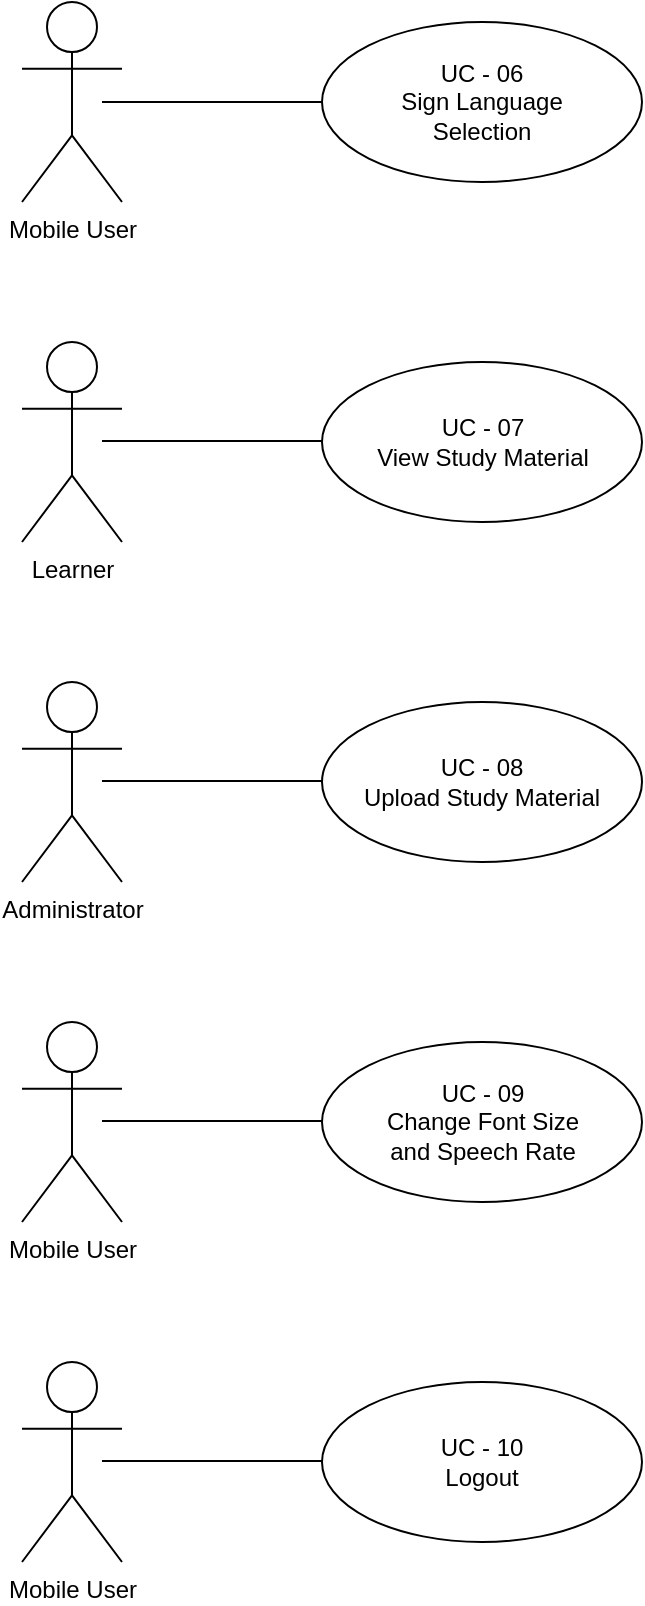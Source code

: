 <mxfile version="20.5.3" type="github"><diagram id="pzgmYJ28zw2vBgk23KPK" name="Page-1"><mxGraphModel dx="782" dy="436" grid="1" gridSize="10" guides="1" tooltips="1" connect="1" arrows="1" fold="1" page="1" pageScale="1" pageWidth="850" pageHeight="1100" math="0" shadow="0"><root><mxCell id="0"/><mxCell id="1" parent="0"/><mxCell id="mOc4Sa761qSiKY0qgR2A-1" value="Mobile User" style="shape=umlActor;verticalLabelPosition=bottom;verticalAlign=top;html=1;outlineConnect=0;" parent="1" vertex="1"><mxGeometry x="140" y="100" width="50" height="100" as="geometry"/></mxCell><mxCell id="mOc4Sa761qSiKY0qgR2A-2" value="" style="ellipse;whiteSpace=wrap;html=1;" parent="1" vertex="1"><mxGeometry x="290" y="110" width="160" height="80" as="geometry"/></mxCell><mxCell id="mOc4Sa761qSiKY0qgR2A-6" value="UC - 06&lt;br&gt;Sign Language Selection" style="text;html=1;strokeColor=none;fillColor=none;align=center;verticalAlign=middle;whiteSpace=wrap;rounded=0;" parent="1" vertex="1"><mxGeometry x="320" y="135" width="100" height="30" as="geometry"/></mxCell><mxCell id="mOc4Sa761qSiKY0qgR2A-7" value="" style="ellipse;whiteSpace=wrap;html=1;" parent="1" vertex="1"><mxGeometry x="290" y="280" width="160" height="80" as="geometry"/></mxCell><mxCell id="mOc4Sa761qSiKY0qgR2A-8" value="" style="ellipse;whiteSpace=wrap;html=1;" parent="1" vertex="1"><mxGeometry x="290" y="450" width="160" height="80" as="geometry"/></mxCell><mxCell id="mOc4Sa761qSiKY0qgR2A-9" value="" style="ellipse;whiteSpace=wrap;html=1;" parent="1" vertex="1"><mxGeometry x="290" y="620" width="160" height="80" as="geometry"/></mxCell><mxCell id="mOc4Sa761qSiKY0qgR2A-10" value="UC - 07&lt;br&gt;View Study Material" style="text;html=1;strokeColor=none;fillColor=none;align=center;verticalAlign=middle;whiteSpace=wrap;rounded=0;" parent="1" vertex="1"><mxGeometry x="312.5" y="305" width="115" height="30" as="geometry"/></mxCell><mxCell id="mOc4Sa761qSiKY0qgR2A-11" value="" style="endArrow=none;html=1;rounded=0;" parent="1" edge="1"><mxGeometry width="50" height="50" relative="1" as="geometry"><mxPoint x="180" y="150" as="sourcePoint"/><mxPoint x="290" y="150" as="targetPoint"/></mxGeometry></mxCell><mxCell id="mOc4Sa761qSiKY0qgR2A-12" value="" style="endArrow=none;html=1;rounded=0;" parent="1" edge="1"><mxGeometry width="50" height="50" relative="1" as="geometry"><mxPoint x="180" y="319.5" as="sourcePoint"/><mxPoint x="290" y="319.5" as="targetPoint"/></mxGeometry></mxCell><mxCell id="mOc4Sa761qSiKY0qgR2A-13" value="" style="endArrow=none;html=1;rounded=0;" parent="1" edge="1"><mxGeometry width="50" height="50" relative="1" as="geometry"><mxPoint x="180" y="489.5" as="sourcePoint"/><mxPoint x="290" y="489.5" as="targetPoint"/></mxGeometry></mxCell><mxCell id="mOc4Sa761qSiKY0qgR2A-14" value="" style="endArrow=none;html=1;rounded=0;" parent="1" edge="1"><mxGeometry width="50" height="50" relative="1" as="geometry"><mxPoint x="180" y="659.5" as="sourcePoint"/><mxPoint x="290" y="659.5" as="targetPoint"/></mxGeometry></mxCell><mxCell id="mOc4Sa761qSiKY0qgR2A-15" value="UC - 08&lt;br&gt;Upload Study Material" style="text;html=1;strokeColor=none;fillColor=none;align=center;verticalAlign=middle;whiteSpace=wrap;rounded=0;" parent="1" vertex="1"><mxGeometry x="305" y="475" width="130" height="30" as="geometry"/></mxCell><mxCell id="mOc4Sa761qSiKY0qgR2A-16" value="UC - 09&lt;br&gt;Change Font Size and Speech Rate" style="text;html=1;strokeColor=none;fillColor=none;align=center;verticalAlign=middle;whiteSpace=wrap;rounded=0;" parent="1" vertex="1"><mxGeometry x="312.5" y="642.5" width="115" height="35" as="geometry"/></mxCell><mxCell id="mOc4Sa761qSiKY0qgR2A-18" value="" style="ellipse;whiteSpace=wrap;html=1;" parent="1" vertex="1"><mxGeometry x="290" y="790" width="160" height="80" as="geometry"/></mxCell><mxCell id="mOc4Sa761qSiKY0qgR2A-19" value="" style="endArrow=none;html=1;rounded=0;" parent="1" edge="1"><mxGeometry width="50" height="50" relative="1" as="geometry"><mxPoint x="180" y="829.5" as="sourcePoint"/><mxPoint x="290" y="829.5" as="targetPoint"/></mxGeometry></mxCell><mxCell id="mOc4Sa761qSiKY0qgR2A-20" value="UC - 10&lt;br&gt;Logout" style="text;html=1;strokeColor=none;fillColor=none;align=center;verticalAlign=middle;whiteSpace=wrap;rounded=0;" parent="1" vertex="1"><mxGeometry x="315" y="812.5" width="110" height="35" as="geometry"/></mxCell><mxCell id="mOc4Sa761qSiKY0qgR2A-23" value="Learner" style="shape=umlActor;verticalLabelPosition=bottom;verticalAlign=top;html=1;outlineConnect=0;" parent="1" vertex="1"><mxGeometry x="140" y="270" width="50" height="100" as="geometry"/></mxCell><mxCell id="mOc4Sa761qSiKY0qgR2A-24" value="Administrator" style="shape=umlActor;verticalLabelPosition=bottom;verticalAlign=top;html=1;outlineConnect=0;" parent="1" vertex="1"><mxGeometry x="140" y="440" width="50" height="100" as="geometry"/></mxCell><mxCell id="mOc4Sa761qSiKY0qgR2A-25" value="Mobile User" style="shape=umlActor;verticalLabelPosition=bottom;verticalAlign=top;html=1;outlineConnect=0;" parent="1" vertex="1"><mxGeometry x="140" y="610" width="50" height="100" as="geometry"/></mxCell><mxCell id="mOc4Sa761qSiKY0qgR2A-26" value="Mobile User" style="shape=umlActor;verticalLabelPosition=bottom;verticalAlign=top;html=1;outlineConnect=0;" parent="1" vertex="1"><mxGeometry x="140" y="780" width="50" height="100" as="geometry"/></mxCell></root></mxGraphModel></diagram></mxfile>